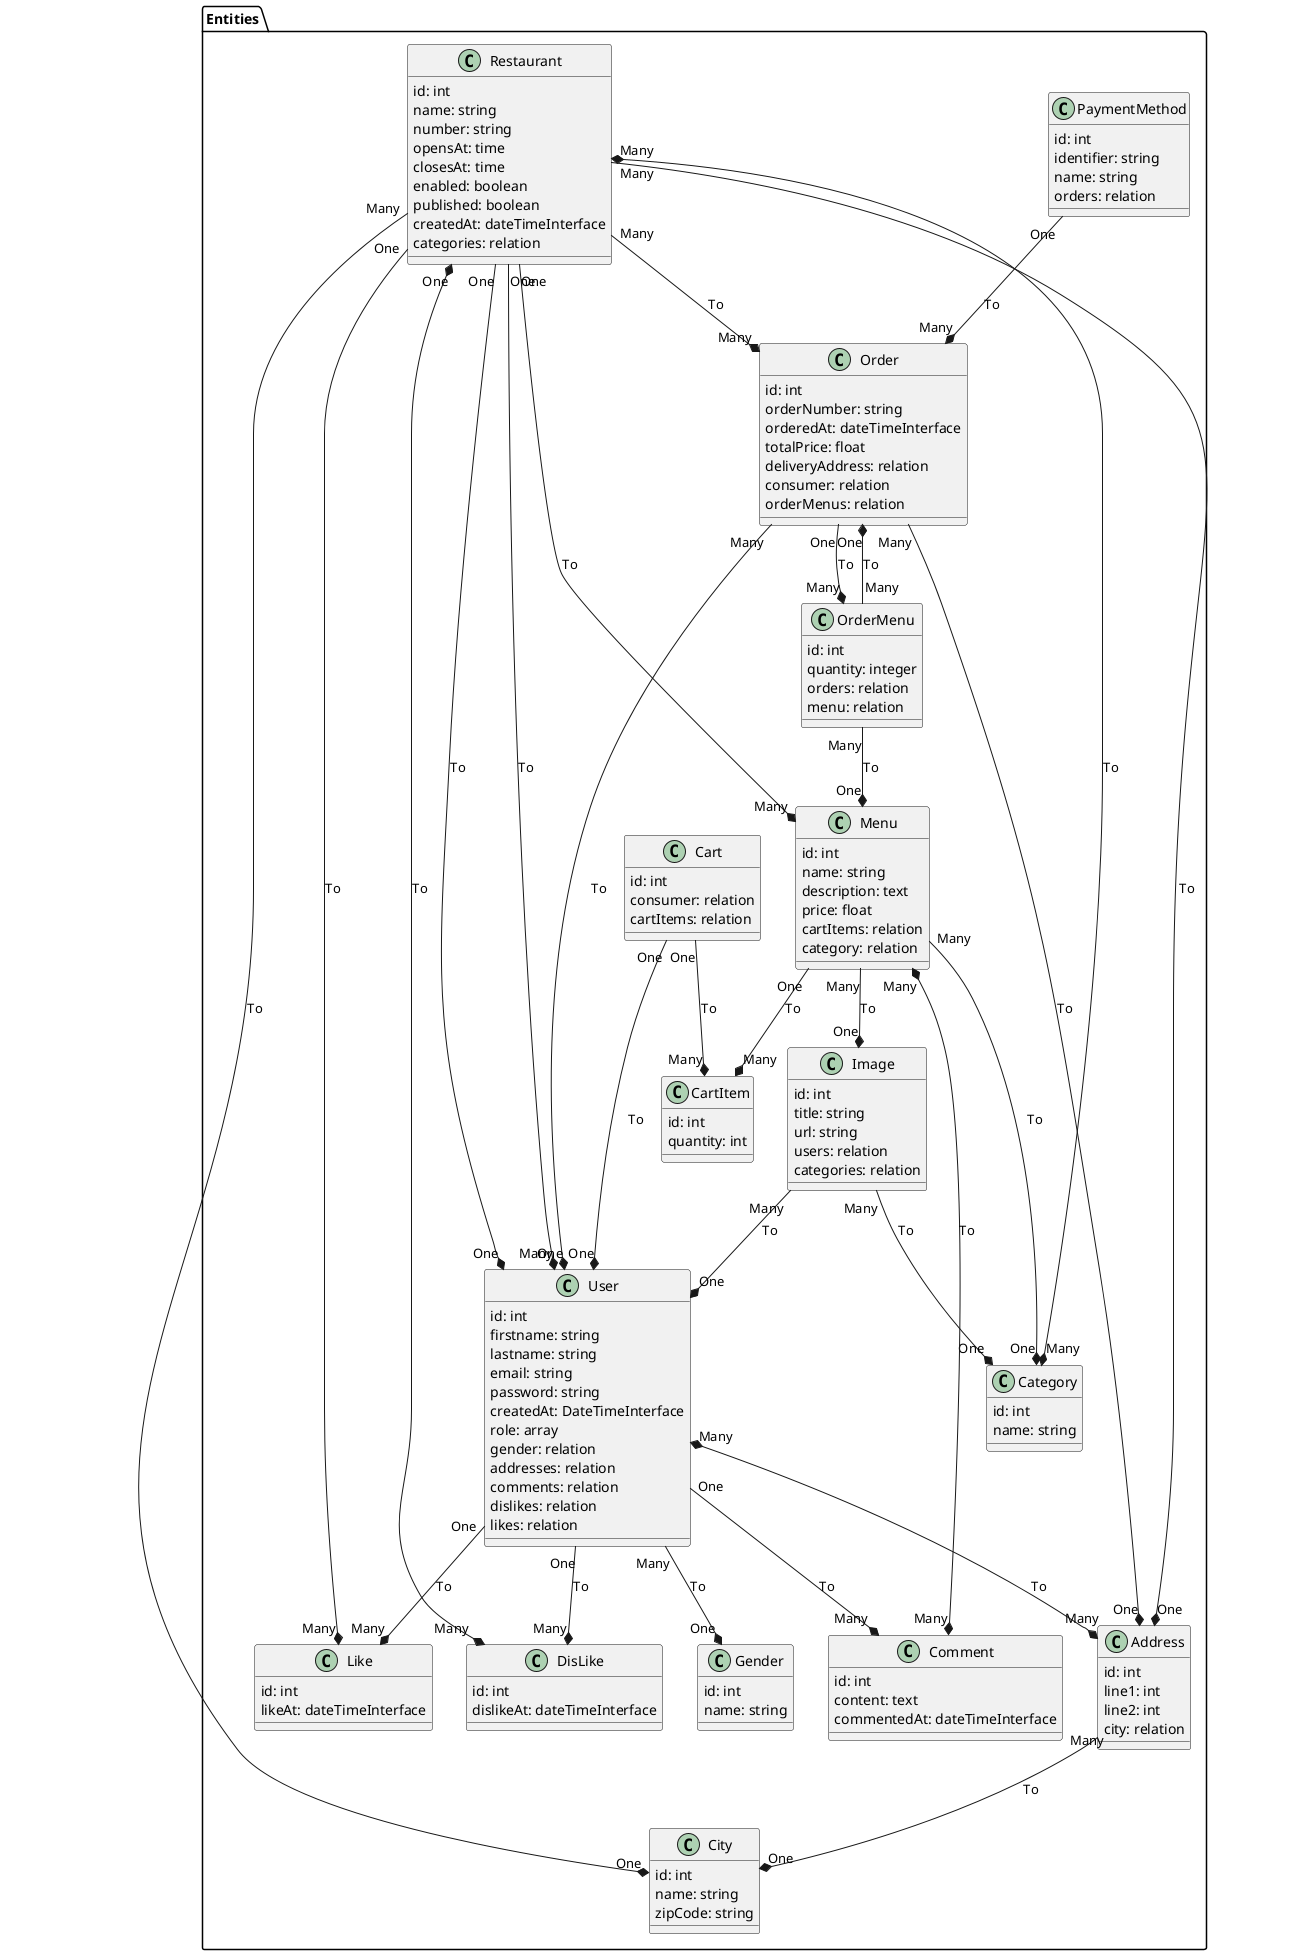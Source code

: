 @startuml
'Alice -> Bob: Authentication Request
'Bob --> Alice: Authentication Response
'
'Alice -> Bob: Another authentication Request
'Alice <-- Bob: another authentication Response

package "Entities" #FFF {
    class User {
        {field} id: int
        {field} firstname: string
        {field} lastname: string
        {field} email: string
        {field} password: string
        {field} createdAt: DateTimeInterface
        {field} role: array
        {field} gender: relation
        {field} addresses: relation
        {field} comments: relation
        {field} dislikes: relation
        {field} likes: relation
    }
    class Address {
        {field} id: int
        {field} line1: int
        {field} line2: int
        {field} city: relation
    }
    class Cart {
        {field} id: int
        {field} consumer: relation
        {field} cartItems: relation
    }
    class CartItem {
        {field} id: int
        {field} quantity: int
    }
    class Category {
        {field} id: int
        {field} name: string
    }
    class City {
        {field} id: int
        {field} name: string
        {field} zipCode: string
    }
    class Comment {
        {field} id: int
        {field} content: text
        {field} commentedAt: dateTimeInterface
    }
    class DisLike {
        {field} id: int
        {field} dislikeAt: dateTimeInterface
    }
    class Gender {
        {field} id: int
        {field} name: string
    }
    class Image {
        {field} id: int
        {field} title: string
        {field} url: string
        {field} users: relation
        {field} categories: relation
    }
    class Like {
        {field} id: int
        {field} likeAt: dateTimeInterface
    }
    class Menu {
        {field} id: int
        {field} name: string
        {field} description: text
        {field} price: float
        {field} cartItems: relation
        {field} category: relation
    }
    class Order {
        {field} id: int
        {field} orderNumber: string
        {field} orderedAt: dateTimeInterface
        {field} totalPrice: float
        {field} deliveryAddress: relation
        {field} consumer: relation
        {field} orderMenus: relation
    }
    class OrderMenu {
        {field} id: int
        {field} quantity: integer
        {field} orders: relation
        {field} menu: relation
    }
    class PaymentMethod {
        {field} id: int
        {field} identifier: string
        {field} name: string
        {field} orders: relation
    }
    class Restaurant {
            {field} id: int
            {field} name: string
            {field} number: string
            {field} opensAt: time
            {field} closesAt: time
            {field} enabled: boolean
            {field} published: boolean
            {field} createdAt: dateTimeInterface
            {field} categories: relation
        }

    User "Many" --* "One" Gender : To
    User "Many" *--* "Many" Address : To
    User "One" --* "Many" Comment : To
    User "One" --* "Many" DisLike : To
    User "One" --* "Many" Like : To

    Address "Many" --* "One" City : To

    Cart "One" --* "One" User : To
    Cart "One" --* "Many" CartItem : To

    Image "Many" --* "One" User : To
    Image "Many" --* "One" Category : To

    Menu "One" --* "Many" CartItem : To
    Menu "Many" --* "One" Category : To
    Menu "Many" *--* "Many" Comment : To
    Menu "Many" --* "One" Image : To

    OrderMenu "Many" --* "One" Order : To
    OrderMenu "Many" --* "One" Menu : To

    Order "Many" --* "One" Address : To
    Order "Many" --* "One" User : To
    Order "One" --* "Many" OrderMenu : To

    PaymentMethod "One" --* "Many" Order : To

    Restaurant "Many" *--* "Many" Category : To
    Restaurant "One" --* "One" User : To
    Restaurant "One" --* "Many" User : To
    Restaurant "One" *--* "Many" DisLike : To
    Restaurant "One" --* "Many" Like : To
    Restaurant "Many" --* "Many" Order : To
    Restaurant "Many" --* "One" City : To
    Restaurant "One" --* "Many" Menu : To
    Restaurant "Many" --* "One" Address : To
}
@enduml
